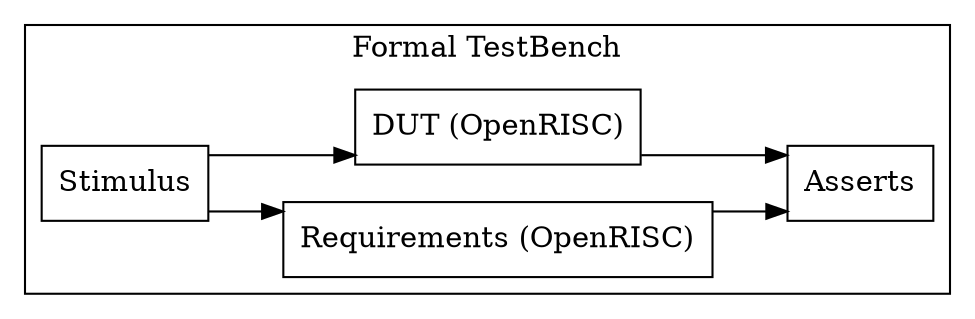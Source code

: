 digraph Project {
  // Introduction
  graph [rankdir = LR, splines=ortho];
  node[shape=record];

  // Blocks
  subgraph "cluster FormalTestBench" { label = "Formal TestBench";
    Stimulus[shape=box, label="Stimulus"];
    Requirements[shape=box, label="Requirements (OpenRISC)"];
    DUT[shape=box, label="DUT (OpenRISC)"];
    Asserts[shape=box, label="Asserts"];
  }

  // Sequence
  Stimulus -> Requirements;
  Stimulus -> DUT;
  Requirements -> Asserts;
  DUT -> Asserts;
}
